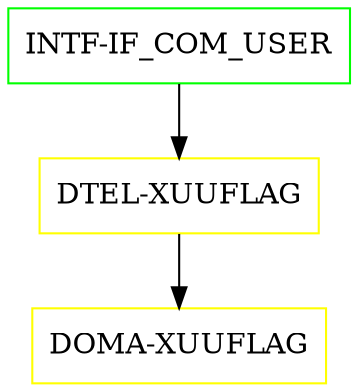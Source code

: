 digraph G {
  "INTF-IF_COM_USER" [shape=box,color=green];
  "DTEL-XUUFLAG" [shape=box,color=yellow,URL="./DTEL_XUUFLAG.html"];
  "DOMA-XUUFLAG" [shape=box,color=yellow,URL="./DOMA_XUUFLAG.html"];
  "INTF-IF_COM_USER" -> "DTEL-XUUFLAG";
  "DTEL-XUUFLAG" -> "DOMA-XUUFLAG";
}
